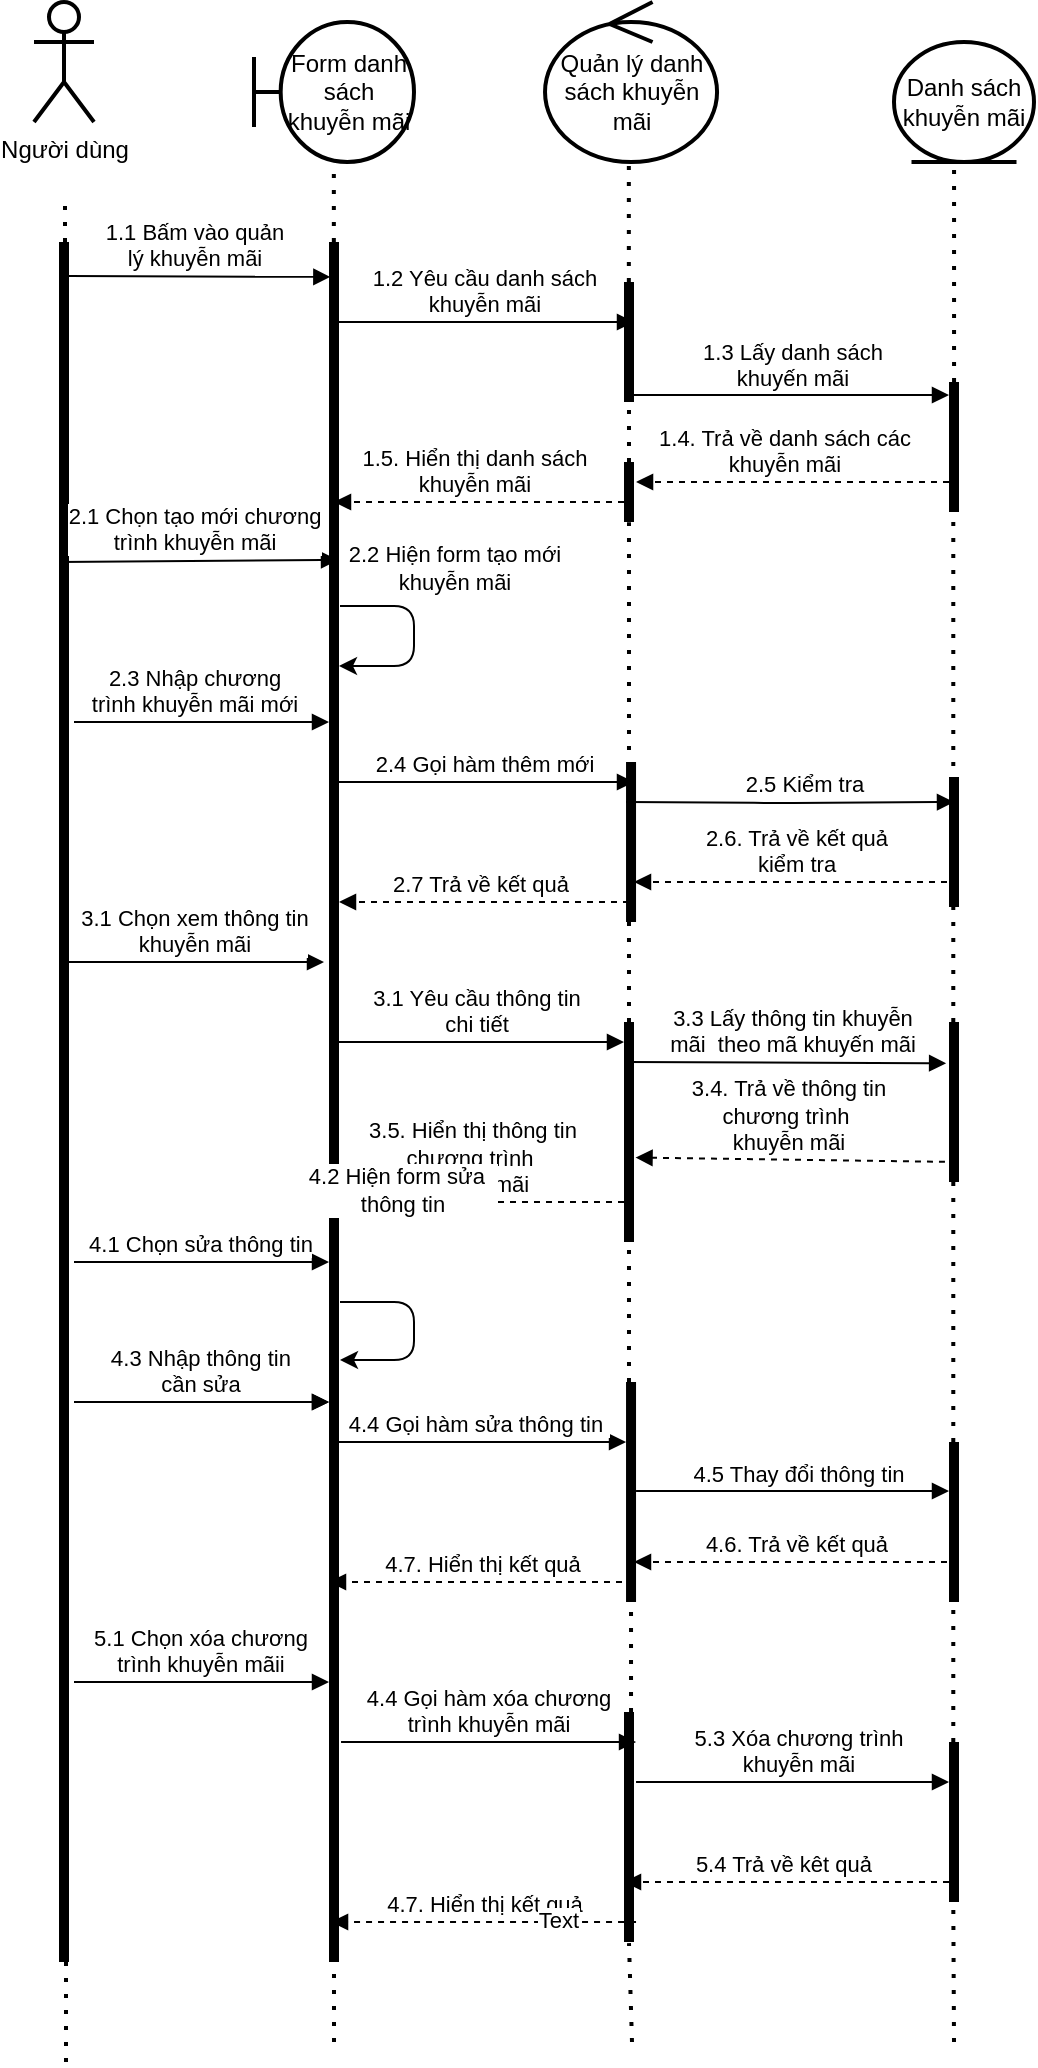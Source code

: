 <mxfile version="13.9.9" type="device"><diagram id="kgpKYQtTHZ0yAKxKKP6v" name="Page-1"><mxGraphModel dx="1021" dy="647" grid="1" gridSize="10" guides="1" tooltips="1" connect="1" arrows="1" fold="1" page="1" pageScale="1" pageWidth="850" pageHeight="1100" math="0" shadow="0"><root><mxCell id="0"/><mxCell id="1" parent="0"/><mxCell id="KuErYahvz17H6Pw8q5RD-15" value="" style="endArrow=none;dashed=1;html=1;dashPattern=1 3;strokeWidth=2;" parent="1" source="KuErYahvz17H6Pw8q5RD-29" edge="1"><mxGeometry width="50" height="50" relative="1" as="geometry"><mxPoint x="106" y="480" as="sourcePoint"/><mxPoint x="105.5" y="180" as="targetPoint"/></mxGeometry></mxCell><mxCell id="KuErYahvz17H6Pw8q5RD-24" value="Người dùng" style="shape=umlActor;verticalLabelPosition=bottom;verticalAlign=top;html=1;strokeWidth=2;fillColor=none;gradientColor=none;" parent="1" vertex="1"><mxGeometry x="90" y="80" width="30" height="60" as="geometry"/></mxCell><mxCell id="KuErYahvz17H6Pw8q5RD-26" value="Form danh sách khuyễn mãi" style="shape=umlBoundary;whiteSpace=wrap;html=1;strokeWidth=2;fillColor=none;gradientColor=none;" parent="1" vertex="1"><mxGeometry x="200" y="90" width="80" height="70" as="geometry"/></mxCell><mxCell id="KuErYahvz17H6Pw8q5RD-27" value="Danh sách khuyễn mãi" style="ellipse;shape=umlEntity;whiteSpace=wrap;html=1;strokeWidth=2;fillColor=none;gradientColor=none;" parent="1" vertex="1"><mxGeometry x="520" y="100" width="70" height="60" as="geometry"/></mxCell><mxCell id="KuErYahvz17H6Pw8q5RD-29" value="" style="html=1;points=[];perimeter=orthogonalPerimeter;fillColor=#000000;strokeColor=none;" parent="1" vertex="1"><mxGeometry x="102.5" y="200" width="5" height="860" as="geometry"/></mxCell><mxCell id="KuErYahvz17H6Pw8q5RD-30" value="" style="endArrow=none;dashed=1;html=1;dashPattern=1 3;strokeWidth=2;" parent="1" target="KuErYahvz17H6Pw8q5RD-29" edge="1"><mxGeometry width="50" height="50" relative="1" as="geometry"><mxPoint x="106" y="1110" as="sourcePoint"/><mxPoint x="105.5" y="180" as="targetPoint"/></mxGeometry></mxCell><mxCell id="KuErYahvz17H6Pw8q5RD-31" value="" style="endArrow=none;dashed=1;html=1;dashPattern=1 3;strokeWidth=2;entryX=0.499;entryY=1.005;entryDx=0;entryDy=0;entryPerimeter=0;" parent="1" source="KuErYahvz17H6Pw8q5RD-38" target="KuErYahvz17H6Pw8q5RD-26" edge="1"><mxGeometry width="50" height="50" relative="1" as="geometry"><mxPoint x="239.57" y="500" as="sourcePoint"/><mxPoint x="239.57" y="460" as="targetPoint"/></mxGeometry></mxCell><mxCell id="KuErYahvz17H6Pw8q5RD-32" value="" style="endArrow=none;dashed=1;html=1;dashPattern=1 3;strokeWidth=2;entryX=0.499;entryY=1.005;entryDx=0;entryDy=0;entryPerimeter=0;" parent="1" source="KuErYahvz17H6Pw8q5RD-43" edge="1"><mxGeometry width="50" height="50" relative="1" as="geometry"><mxPoint x="387.07" y="499.65" as="sourcePoint"/><mxPoint x="387.42" y="160.0" as="targetPoint"/></mxGeometry></mxCell><mxCell id="KuErYahvz17H6Pw8q5RD-34" value="1.1 Bấm vào quản &lt;br&gt;lý khuyễn mãi" style="html=1;verticalAlign=bottom;endArrow=block;entryX=0.135;entryY=0.083;entryDx=0;entryDy=0;entryPerimeter=0;" parent="1" edge="1"><mxGeometry x="-0.043" width="80" relative="1" as="geometry"><mxPoint x="107.5" y="217" as="sourcePoint"/><mxPoint x="238.175" y="217.45" as="targetPoint"/><mxPoint as="offset"/></mxGeometry></mxCell><mxCell id="KuErYahvz17H6Pw8q5RD-36" value="1.2 Yêu cầu danh sách &lt;br&gt;khuyễn mãi" style="html=1;verticalAlign=bottom;endArrow=block;" parent="1" edge="1"><mxGeometry width="80" relative="1" as="geometry"><mxPoint x="240" y="240" as="sourcePoint"/><mxPoint x="390" y="240" as="targetPoint"/></mxGeometry></mxCell><mxCell id="KuErYahvz17H6Pw8q5RD-37" value="1.3 Lấy danh sách &lt;br&gt;khuyến mãi" style="html=1;verticalAlign=bottom;endArrow=block;" parent="1" edge="1" target="8QUqARp12zyPDNwchG8O-4"><mxGeometry x="0.03" width="80" relative="1" as="geometry"><mxPoint x="386.02" y="276.5" as="sourcePoint"/><mxPoint x="518.02" y="273.5" as="targetPoint"/><mxPoint as="offset"/></mxGeometry></mxCell><mxCell id="KuErYahvz17H6Pw8q5RD-38" value="" style="html=1;points=[];perimeter=orthogonalPerimeter;fillColor=#000000;strokeColor=none;" parent="1" vertex="1"><mxGeometry x="237.5" y="200" width="5" height="150" as="geometry"/></mxCell><mxCell id="KuErYahvz17H6Pw8q5RD-42" value="" style="endArrow=none;dashed=1;html=1;dashPattern=1 3;strokeWidth=2;entryX=0.499;entryY=1.005;entryDx=0;entryDy=0;entryPerimeter=0;" parent="1" source="KuErYahvz17H6Pw8q5RD-53" target="KuErYahvz17H6Pw8q5RD-38" edge="1"><mxGeometry width="50" height="50" relative="1" as="geometry"><mxPoint x="239.57" y="500" as="sourcePoint"/><mxPoint x="239.92" y="160.35" as="targetPoint"/></mxGeometry></mxCell><mxCell id="KuErYahvz17H6Pw8q5RD-43" value="" style="html=1;points=[];perimeter=orthogonalPerimeter;fillColor=#000000;strokeColor=none;" parent="1" vertex="1"><mxGeometry x="385" y="220" width="5" height="60" as="geometry"/></mxCell><mxCell id="KuErYahvz17H6Pw8q5RD-44" value="" style="endArrow=none;dashed=1;html=1;dashPattern=1 3;strokeWidth=2;entryX=0.499;entryY=1.005;entryDx=0;entryDy=0;entryPerimeter=0;" parent="1" source="KuErYahvz17H6Pw8q5RD-51" target="KuErYahvz17H6Pw8q5RD-43" edge="1"><mxGeometry width="50" height="50" relative="1" as="geometry"><mxPoint x="387.07" y="499.65" as="sourcePoint"/><mxPoint x="387.42" y="160" as="targetPoint"/></mxGeometry></mxCell><mxCell id="KuErYahvz17H6Pw8q5RD-47" value="1.4. Trả về danh sách các &lt;br&gt;khuyễn mãi" style="html=1;verticalAlign=bottom;endArrow=block;dashed=1;" parent="1" edge="1" source="8QUqARp12zyPDNwchG8O-4"><mxGeometry x="0.067" width="80" relative="1" as="geometry"><mxPoint x="510" y="320" as="sourcePoint"/><mxPoint x="391.02" y="320" as="targetPoint"/><mxPoint x="1" as="offset"/></mxGeometry></mxCell><mxCell id="KuErYahvz17H6Pw8q5RD-48" value="1.5. Hiển thị danh sách &lt;br&gt;khuyễn mãi" style="html=1;verticalAlign=bottom;endArrow=block;dashed=1;" parent="1" edge="1"><mxGeometry x="0.035" width="80" relative="1" as="geometry"><mxPoint x="385" y="330" as="sourcePoint"/><mxPoint x="240" y="330" as="targetPoint"/><Array as="points"><mxPoint x="310" y="330"/></Array><mxPoint as="offset"/></mxGeometry></mxCell><mxCell id="KuErYahvz17H6Pw8q5RD-51" value="" style="html=1;points=[];perimeter=orthogonalPerimeter;fillColor=#000000;strokeColor=none;" parent="1" vertex="1"><mxGeometry x="385" y="310" width="5" height="30" as="geometry"/></mxCell><mxCell id="KuErYahvz17H6Pw8q5RD-52" value="" style="endArrow=none;dashed=1;html=1;dashPattern=1 3;strokeWidth=2;entryX=0.499;entryY=1.005;entryDx=0;entryDy=0;entryPerimeter=0;" parent="1" target="KuErYahvz17H6Pw8q5RD-51" edge="1" source="8QUqARp12zyPDNwchG8O-23"><mxGeometry width="50" height="50" relative="1" as="geometry"><mxPoint x="387" y="680" as="sourcePoint"/><mxPoint x="387.495" y="280.3" as="targetPoint"/></mxGeometry></mxCell><mxCell id="KuErYahvz17H6Pw8q5RD-53" value="" style="html=1;points=[];perimeter=orthogonalPerimeter;fillColor=#000000;strokeColor=none;" parent="1" vertex="1"><mxGeometry x="237.5" y="340" width="5" height="50" as="geometry"/></mxCell><mxCell id="KuErYahvz17H6Pw8q5RD-54" value="" style="endArrow=none;dashed=1;html=1;dashPattern=1 3;strokeWidth=2;entryX=0.499;entryY=1.005;entryDx=0;entryDy=0;entryPerimeter=0;" parent="1" source="KuErYahvz17H6Pw8q5RD-56" target="KuErYahvz17H6Pw8q5RD-53" edge="1"><mxGeometry width="50" height="50" relative="1" as="geometry"><mxPoint x="239.57" y="500" as="sourcePoint"/><mxPoint x="239.995" y="243.2" as="targetPoint"/></mxGeometry></mxCell><mxCell id="KuErYahvz17H6Pw8q5RD-56" value="" style="html=1;points=[];perimeter=orthogonalPerimeter;fillColor=#000000;strokeColor=none;" parent="1" vertex="1"><mxGeometry x="237.5" y="380" width="5" height="680" as="geometry"/></mxCell><mxCell id="KuErYahvz17H6Pw8q5RD-57" value="" style="endArrow=none;dashed=1;html=1;dashPattern=1 3;strokeWidth=2;entryX=0.499;entryY=1.005;entryDx=0;entryDy=0;entryPerimeter=0;" parent="1" target="KuErYahvz17H6Pw8q5RD-56" edge="1"><mxGeometry width="50" height="50" relative="1" as="geometry"><mxPoint x="240" y="1100" as="sourcePoint"/><mxPoint x="239.995" y="390.25" as="targetPoint"/></mxGeometry></mxCell><mxCell id="8QUqARp12zyPDNwchG8O-1" value="Quản lý danh sách khuyễn mãi" style="ellipse;shape=umlControl;whiteSpace=wrap;html=1;strokeWidth=2;fillColor=none;gradientColor=none;" vertex="1" parent="1"><mxGeometry x="345.51" y="80" width="86.02" height="80" as="geometry"/></mxCell><mxCell id="8QUqARp12zyPDNwchG8O-3" value="" style="endArrow=none;dashed=1;html=1;dashPattern=1 3;strokeWidth=2;entryX=0.429;entryY=1;entryDx=0;entryDy=0;entryPerimeter=0;" edge="1" parent="1" source="8QUqARp12zyPDNwchG8O-4" target="KuErYahvz17H6Pw8q5RD-27"><mxGeometry width="50" height="50" relative="1" as="geometry"><mxPoint x="550" y="680" as="sourcePoint"/><mxPoint x="554.92" y="160" as="targetPoint"/><Array as="points"/></mxGeometry></mxCell><mxCell id="8QUqARp12zyPDNwchG8O-7" value="2.1 Chọn tạo mới chương &lt;br&gt;trình khuyễn mãi" style="html=1;verticalAlign=bottom;endArrow=block;entryX=0.9;entryY=0.38;entryDx=0;entryDy=0;entryPerimeter=0;" edge="1" parent="1" target="KuErYahvz17H6Pw8q5RD-53"><mxGeometry x="-0.032" y="1" width="80" relative="1" as="geometry"><mxPoint x="102.5" y="360" as="sourcePoint"/><mxPoint x="233.175" y="360.45" as="targetPoint"/><mxPoint as="offset"/></mxGeometry></mxCell><mxCell id="8QUqARp12zyPDNwchG8O-9" value="2.2 Hiện form tạo mới &lt;br&gt;khuyễn mãi" style="endArrow=classic;html=1;" edge="1" parent="1" target="KuErYahvz17H6Pw8q5RD-56"><mxGeometry x="-0.234" y="30" width="50" height="50" relative="1" as="geometry"><mxPoint x="243" y="382" as="sourcePoint"/><mxPoint x="280" y="400" as="targetPoint"/><Array as="points"><mxPoint x="280" y="382"/><mxPoint x="280" y="412"/></Array><mxPoint x="-10" y="-22" as="offset"/></mxGeometry></mxCell><mxCell id="8QUqARp12zyPDNwchG8O-10" value="2.3 Nhập chương &lt;br&gt;trình khuyễn mãi mới" style="html=1;verticalAlign=bottom;endArrow=block;entryX=0.9;entryY=0.38;entryDx=0;entryDy=0;entryPerimeter=0;" edge="1" parent="1"><mxGeometry x="-0.059" width="80" relative="1" as="geometry"><mxPoint x="110" y="440" as="sourcePoint"/><mxPoint x="237.5" y="440" as="targetPoint"/><mxPoint as="offset"/></mxGeometry></mxCell><mxCell id="8QUqARp12zyPDNwchG8O-11" value="2.4 Gọi hàm thêm mới" style="html=1;verticalAlign=bottom;endArrow=block;" edge="1" parent="1"><mxGeometry width="80" relative="1" as="geometry"><mxPoint x="240" y="470" as="sourcePoint"/><mxPoint x="390" y="470" as="targetPoint"/></mxGeometry></mxCell><mxCell id="KuErYahvz17H6Pw8q5RD-60" value="" style="html=1;points=[];perimeter=orthogonalPerimeter;fillColor=#000000;strokeColor=none;" parent="1" vertex="1"><mxGeometry x="386.02" y="460" width="5" height="80" as="geometry"/></mxCell><mxCell id="8QUqARp12zyPDNwchG8O-13" value="2.5 Kiểm tra" style="html=1;verticalAlign=bottom;endArrow=block;" edge="1" parent="1"><mxGeometry x="0.084" width="80" relative="1" as="geometry"><mxPoint x="386.02" y="480" as="sourcePoint"/><mxPoint x="550" y="480" as="targetPoint"/><mxPoint as="offset"/><Array as="points"><mxPoint x="460" y="480.5"/></Array></mxGeometry></mxCell><mxCell id="8QUqARp12zyPDNwchG8O-15" value="2.6. Trả về kết quả &lt;br&gt;kiểm tra" style="html=1;verticalAlign=bottom;endArrow=block;dashed=1;entryX=0.796;entryY=0.75;entryDx=0;entryDy=0;entryPerimeter=0;" edge="1" parent="1" target="KuErYahvz17H6Pw8q5RD-60"><mxGeometry width="80" relative="1" as="geometry"><mxPoint x="552.5" y="520" as="sourcePoint"/><mxPoint x="421.02" y="520" as="targetPoint"/></mxGeometry></mxCell><mxCell id="8QUqARp12zyPDNwchG8O-14" value="" style="html=1;points=[];perimeter=orthogonalPerimeter;fillColor=#000000;strokeColor=none;" vertex="1" parent="1"><mxGeometry x="547.5" y="467.5" width="5" height="65" as="geometry"/></mxCell><mxCell id="8QUqARp12zyPDNwchG8O-4" value="" style="html=1;points=[];perimeter=orthogonalPerimeter;fillColor=#000000;strokeColor=none;" vertex="1" parent="1"><mxGeometry x="547.5" y="270" width="5" height="65" as="geometry"/></mxCell><mxCell id="8QUqARp12zyPDNwchG8O-18" value="" style="endArrow=none;dashed=1;html=1;dashPattern=1 3;strokeWidth=2;entryX=0.429;entryY=1;entryDx=0;entryDy=0;entryPerimeter=0;" edge="1" parent="1" source="8QUqARp12zyPDNwchG8O-27" target="8QUqARp12zyPDNwchG8O-4"><mxGeometry width="50" height="50" relative="1" as="geometry"><mxPoint x="550" y="680" as="sourcePoint"/><mxPoint x="550.03" y="160" as="targetPoint"/><Array as="points"/></mxGeometry></mxCell><mxCell id="8QUqARp12zyPDNwchG8O-19" value="2.7 Trả về kết quả" style="html=1;verticalAlign=bottom;endArrow=block;dashed=1;" edge="1" parent="1"><mxGeometry x="0.035" width="80" relative="1" as="geometry"><mxPoint x="387.5" y="530" as="sourcePoint"/><mxPoint x="242.5" y="530" as="targetPoint"/><Array as="points"><mxPoint x="312.5" y="530"/></Array><mxPoint as="offset"/></mxGeometry></mxCell><mxCell id="8QUqARp12zyPDNwchG8O-21" value="3.1 Chọn xem thông tin &lt;br&gt;khuyễn mãi" style="html=1;verticalAlign=bottom;endArrow=block;entryX=0.9;entryY=0.38;entryDx=0;entryDy=0;entryPerimeter=0;" edge="1" parent="1"><mxGeometry x="-0.02" width="80" relative="1" as="geometry"><mxPoint x="107.5" y="560" as="sourcePoint"/><mxPoint x="235" y="560" as="targetPoint"/><mxPoint as="offset"/></mxGeometry></mxCell><mxCell id="8QUqARp12zyPDNwchG8O-22" value="3.1 Yêu cầu thông tin &lt;br&gt;chi tiết" style="html=1;verticalAlign=bottom;endArrow=block;" edge="1" parent="1"><mxGeometry x="-0.018" width="80" relative="1" as="geometry"><mxPoint x="237.5" y="600" as="sourcePoint"/><mxPoint x="385" y="600" as="targetPoint"/><mxPoint x="1" as="offset"/></mxGeometry></mxCell><mxCell id="8QUqARp12zyPDNwchG8O-23" value="" style="html=1;points=[];perimeter=orthogonalPerimeter;fillColor=#000000;strokeColor=none;" vertex="1" parent="1"><mxGeometry x="385" y="590" width="5" height="110" as="geometry"/></mxCell><mxCell id="8QUqARp12zyPDNwchG8O-24" value="" style="endArrow=none;dashed=1;html=1;dashPattern=1 3;strokeWidth=2;entryX=0.499;entryY=1.005;entryDx=0;entryDy=0;entryPerimeter=0;" edge="1" parent="1" source="8QUqARp12zyPDNwchG8O-34" target="8QUqARp12zyPDNwchG8O-23"><mxGeometry width="50" height="50" relative="1" as="geometry"><mxPoint x="387" y="950" as="sourcePoint"/><mxPoint x="387.495" y="340.15" as="targetPoint"/></mxGeometry></mxCell><mxCell id="8QUqARp12zyPDNwchG8O-27" value="" style="html=1;points=[];perimeter=orthogonalPerimeter;fillColor=#000000;strokeColor=none;" vertex="1" parent="1"><mxGeometry x="547.5" y="590" width="5" height="80" as="geometry"/></mxCell><mxCell id="8QUqARp12zyPDNwchG8O-28" value="" style="endArrow=none;dashed=1;html=1;dashPattern=1 3;strokeWidth=2;entryX=0.429;entryY=1;entryDx=0;entryDy=0;entryPerimeter=0;" edge="1" parent="1" source="8QUqARp12zyPDNwchG8O-41" target="8QUqARp12zyPDNwchG8O-27"><mxGeometry width="50" height="50" relative="1" as="geometry"><mxPoint x="550" y="940" as="sourcePoint"/><mxPoint x="549.645" y="335" as="targetPoint"/><Array as="points"/></mxGeometry></mxCell><mxCell id="8QUqARp12zyPDNwchG8O-29" value="3.3 Lấy thông tin khuyễn &lt;br&gt;mãi&amp;nbsp; theo mã khuyến mãi" style="html=1;verticalAlign=bottom;endArrow=block;entryX=-0.288;entryY=0.258;entryDx=0;entryDy=0;entryPerimeter=0;" edge="1" parent="1" target="8QUqARp12zyPDNwchG8O-27"><mxGeometry x="0.03" width="80" relative="1" as="geometry"><mxPoint x="386.02" y="610" as="sourcePoint"/><mxPoint x="517.5" y="610" as="targetPoint"/><mxPoint as="offset"/></mxGeometry></mxCell><mxCell id="8QUqARp12zyPDNwchG8O-30" value="3.4. Trả về thông tin&lt;br&gt;chương trình&amp;nbsp;&lt;br&gt;khuyễn mãi" style="html=1;verticalAlign=bottom;endArrow=block;dashed=1;entryX=1.153;entryY=0.616;entryDx=0;entryDy=0;entryPerimeter=0;" edge="1" parent="1" target="8QUqARp12zyPDNwchG8O-23"><mxGeometry x="0.067" width="80" relative="1" as="geometry"><mxPoint x="551.48" y="660" as="sourcePoint"/><mxPoint x="425" y="660" as="targetPoint"/><mxPoint x="1" as="offset"/></mxGeometry></mxCell><mxCell id="8QUqARp12zyPDNwchG8O-31" value="3.5. Hiển thị thông tin&lt;br&gt;chương trình&amp;nbsp;&lt;br&gt;khuyễn mãi" style="html=1;verticalAlign=bottom;endArrow=block;dashed=1;" edge="1" parent="1"><mxGeometry x="0.067" width="80" relative="1" as="geometry"><mxPoint x="385" y="680" as="sourcePoint"/><mxPoint x="240" y="680" as="targetPoint"/><mxPoint x="1" as="offset"/></mxGeometry></mxCell><mxCell id="8QUqARp12zyPDNwchG8O-32" value="4.1 Chọn sửa thông tin" style="html=1;verticalAlign=bottom;endArrow=block;entryX=0.9;entryY=0.38;entryDx=0;entryDy=0;entryPerimeter=0;" edge="1" parent="1"><mxGeometry x="-0.02" width="80" relative="1" as="geometry"><mxPoint x="110" y="710" as="sourcePoint"/><mxPoint x="237.5" y="710" as="targetPoint"/><mxPoint as="offset"/></mxGeometry></mxCell><mxCell id="8QUqARp12zyPDNwchG8O-34" value="" style="html=1;points=[];perimeter=orthogonalPerimeter;fillColor=#000000;strokeColor=none;" vertex="1" parent="1"><mxGeometry x="386.02" y="770" width="5" height="110" as="geometry"/></mxCell><mxCell id="8QUqARp12zyPDNwchG8O-35" value="" style="endArrow=none;dashed=1;html=1;dashPattern=1 3;strokeWidth=2;entryX=0.499;entryY=1.005;entryDx=0;entryDy=0;entryPerimeter=0;" edge="1" parent="1" source="8QUqARp12zyPDNwchG8O-53" target="8QUqARp12zyPDNwchG8O-34"><mxGeometry width="50" height="50" relative="1" as="geometry"><mxPoint x="389" y="1100" as="sourcePoint"/><mxPoint x="387.495" y="700.55" as="targetPoint"/></mxGeometry></mxCell><mxCell id="8QUqARp12zyPDNwchG8O-36" value="4.2 Hiện form sửa&amp;nbsp;&amp;nbsp;&lt;br&gt;thông tin" style="endArrow=classic;html=1;" edge="1" parent="1"><mxGeometry x="-0.293" y="36" width="50" height="50" relative="1" as="geometry"><mxPoint x="243" y="730" as="sourcePoint"/><mxPoint x="243" y="759" as="targetPoint"/><Array as="points"><mxPoint x="280" y="730"/><mxPoint x="280" y="759"/></Array><mxPoint x="-6" y="-20" as="offset"/></mxGeometry></mxCell><mxCell id="8QUqARp12zyPDNwchG8O-37" value="4.3 Nhập thông tin &lt;br&gt;cần sửa" style="html=1;verticalAlign=bottom;endArrow=block;entryX=0.9;entryY=0.38;entryDx=0;entryDy=0;entryPerimeter=0;" edge="1" parent="1"><mxGeometry x="-0.02" width="80" relative="1" as="geometry"><mxPoint x="110" y="780" as="sourcePoint"/><mxPoint x="237.5" y="780" as="targetPoint"/><mxPoint as="offset"/></mxGeometry></mxCell><mxCell id="8QUqARp12zyPDNwchG8O-38" value="4.4 Gọi hàm sửa thông tin&amp;nbsp;" style="html=1;verticalAlign=bottom;endArrow=block;" edge="1" parent="1"><mxGeometry x="-0.018" width="80" relative="1" as="geometry"><mxPoint x="238.52" y="800" as="sourcePoint"/><mxPoint x="386.02" y="800" as="targetPoint"/><mxPoint x="1" as="offset"/></mxGeometry></mxCell><mxCell id="8QUqARp12zyPDNwchG8O-40" value="4.5 Thay đổi thông tin" style="html=1;verticalAlign=bottom;endArrow=block;" edge="1" parent="1" target="8QUqARp12zyPDNwchG8O-41"><mxGeometry x="0.03" width="80" relative="1" as="geometry"><mxPoint x="391.02" y="824.5" as="sourcePoint"/><mxPoint x="522.5" y="824.5" as="targetPoint"/><mxPoint as="offset"/></mxGeometry></mxCell><mxCell id="8QUqARp12zyPDNwchG8O-41" value="" style="html=1;points=[];perimeter=orthogonalPerimeter;fillColor=#000000;strokeColor=none;" vertex="1" parent="1"><mxGeometry x="547.5" y="800" width="5" height="80" as="geometry"/></mxCell><mxCell id="8QUqARp12zyPDNwchG8O-42" value="" style="endArrow=none;dashed=1;html=1;dashPattern=1 3;strokeWidth=2;entryX=0.429;entryY=1;entryDx=0;entryDy=0;entryPerimeter=0;" edge="1" parent="1" source="8QUqARp12zyPDNwchG8O-51" target="8QUqARp12zyPDNwchG8O-41"><mxGeometry width="50" height="50" relative="1" as="geometry"><mxPoint x="550" y="1100" as="sourcePoint"/><mxPoint x="549.645" y="670" as="targetPoint"/><Array as="points"/></mxGeometry></mxCell><mxCell id="8QUqARp12zyPDNwchG8O-43" value="4.6. Trả về kết quả " style="html=1;verticalAlign=bottom;endArrow=block;dashed=1;entryX=0.796;entryY=0.75;entryDx=0;entryDy=0;entryPerimeter=0;" edge="1" parent="1"><mxGeometry width="80" relative="1" as="geometry"><mxPoint x="552.5" y="860" as="sourcePoint"/><mxPoint x="390" y="860" as="targetPoint"/></mxGeometry></mxCell><mxCell id="8QUqARp12zyPDNwchG8O-44" value="4.7. Hiển thị kết quả " style="html=1;verticalAlign=bottom;endArrow=block;dashed=1;entryX=0.796;entryY=0.75;entryDx=0;entryDy=0;entryPerimeter=0;" edge="1" parent="1"><mxGeometry width="80" relative="1" as="geometry"><mxPoint x="390" y="870" as="sourcePoint"/><mxPoint x="237.5" y="870" as="targetPoint"/></mxGeometry></mxCell><mxCell id="8QUqARp12zyPDNwchG8O-46" value="4.3 Nhập thông tin &lt;br&gt;cần sửa" style="html=1;verticalAlign=bottom;endArrow=block;entryX=0.9;entryY=0.38;entryDx=0;entryDy=0;entryPerimeter=0;" edge="1" parent="1"><mxGeometry x="-0.02" width="80" relative="1" as="geometry"><mxPoint x="110" y="780" as="sourcePoint"/><mxPoint x="237.5" y="780" as="targetPoint"/><mxPoint as="offset"/></mxGeometry></mxCell><mxCell id="8QUqARp12zyPDNwchG8O-48" value="5.1 Chọn xóa chương &lt;br&gt;trình khuyễn mãii" style="html=1;verticalAlign=bottom;endArrow=block;entryX=0.9;entryY=0.38;entryDx=0;entryDy=0;entryPerimeter=0;" edge="1" parent="1"><mxGeometry x="-0.02" width="80" relative="1" as="geometry"><mxPoint x="110" y="920" as="sourcePoint"/><mxPoint x="237.5" y="920" as="targetPoint"/><mxPoint as="offset"/></mxGeometry></mxCell><mxCell id="8QUqARp12zyPDNwchG8O-49" value="4.4 Gọi hàm xóa chương &lt;br&gt;trình khuyễn mãi" style="html=1;verticalAlign=bottom;endArrow=block;" edge="1" parent="1"><mxGeometry x="-0.018" width="80" relative="1" as="geometry"><mxPoint x="243.52" y="950" as="sourcePoint"/><mxPoint x="391.02" y="950" as="targetPoint"/><mxPoint x="1" as="offset"/><Array as="points"><mxPoint x="315" y="950"/></Array></mxGeometry></mxCell><mxCell id="8QUqARp12zyPDNwchG8O-50" value="5.3 Xóa chương trình &lt;br&gt;khuyễn mãi" style="html=1;verticalAlign=bottom;endArrow=block;" edge="1" parent="1"><mxGeometry x="0.03" width="80" relative="1" as="geometry"><mxPoint x="391.02" y="970.0" as="sourcePoint"/><mxPoint x="547.5" y="970.0" as="targetPoint"/><mxPoint as="offset"/></mxGeometry></mxCell><mxCell id="8QUqARp12zyPDNwchG8O-51" value="" style="html=1;points=[];perimeter=orthogonalPerimeter;fillColor=#000000;strokeColor=none;" vertex="1" parent="1"><mxGeometry x="547.5" y="950" width="5" height="80" as="geometry"/></mxCell><mxCell id="8QUqARp12zyPDNwchG8O-52" value="" style="endArrow=none;dashed=1;html=1;dashPattern=1 3;strokeWidth=2;entryX=0.429;entryY=1;entryDx=0;entryDy=0;entryPerimeter=0;" edge="1" parent="1" target="8QUqARp12zyPDNwchG8O-51"><mxGeometry width="50" height="50" relative="1" as="geometry"><mxPoint x="550" y="1100" as="sourcePoint"/><mxPoint x="549.645" y="880" as="targetPoint"/><Array as="points"/></mxGeometry></mxCell><mxCell id="8QUqARp12zyPDNwchG8O-53" value="" style="html=1;points=[];perimeter=orthogonalPerimeter;fillColor=#000000;strokeColor=none;" vertex="1" parent="1"><mxGeometry x="385" y="935" width="5" height="115" as="geometry"/></mxCell><mxCell id="8QUqARp12zyPDNwchG8O-54" value="" style="endArrow=none;dashed=1;html=1;dashPattern=1 3;strokeWidth=2;entryX=0.499;entryY=1.005;entryDx=0;entryDy=0;entryPerimeter=0;" edge="1" parent="1" target="8QUqARp12zyPDNwchG8O-53"><mxGeometry width="50" height="50" relative="1" as="geometry"><mxPoint x="389" y="1100" as="sourcePoint"/><mxPoint x="388.515" y="880.55" as="targetPoint"/></mxGeometry></mxCell><mxCell id="8QUqARp12zyPDNwchG8O-55" value="5.4 Trả về kêt quả&amp;nbsp;" style="html=1;verticalAlign=bottom;endArrow=block;dashed=1;entryX=0.796;entryY=0.75;entryDx=0;entryDy=0;entryPerimeter=0;" edge="1" parent="1"><mxGeometry width="80" relative="1" as="geometry"><mxPoint x="547.5" y="1020" as="sourcePoint"/><mxPoint x="385" y="1020" as="targetPoint"/></mxGeometry></mxCell><mxCell id="8QUqARp12zyPDNwchG8O-56" value="4.7. Hiển thị kết quả " style="html=1;verticalAlign=bottom;endArrow=block;dashed=1;entryX=0.796;entryY=0.75;entryDx=0;entryDy=0;entryPerimeter=0;" edge="1" parent="1"><mxGeometry width="80" relative="1" as="geometry"><mxPoint x="391.02" y="1040" as="sourcePoint"/><mxPoint x="238.52" y="1040" as="targetPoint"/></mxGeometry></mxCell><mxCell id="8QUqARp12zyPDNwchG8O-57" value="Text" style="edgeLabel;html=1;align=center;verticalAlign=middle;resizable=0;points=[];" vertex="1" connectable="0" parent="8QUqARp12zyPDNwchG8O-56"><mxGeometry x="-0.487" y="-1" relative="1" as="geometry"><mxPoint as="offset"/></mxGeometry></mxCell></root></mxGraphModel></diagram></mxfile>
